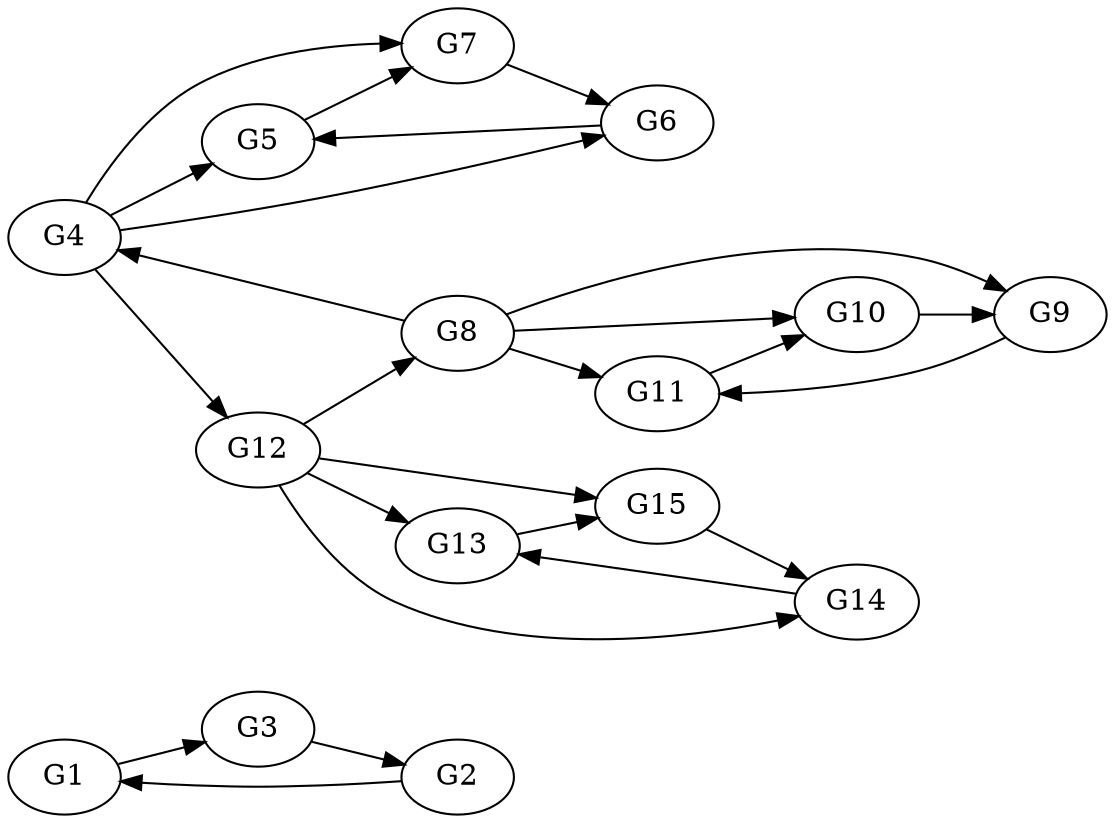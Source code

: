 digraph "Example" {
	rankdir=LR;
	"G1";
	"G2";
	"G3";
	"G4";
	"G5";
	"G6";
	"G7";
	"G8";
	"G9";
	"G10";
	"G11";
	"G12";
	"G13";
	"G14";
	"G15";
	"G1" -> "G3";
	"G2" -> "G1";
	"G3" -> "G2";
	"G4" -> "G5";
	"G4" -> "G6";
	"G4" -> "G7";
	"G5" -> "G7";
	"G6" -> "G5";
	"G7" -> "G6";
	"G8" -> "G9";
	"G8" -> "G10";
	"G8" -> "G11";
	"G9" -> "G11";
	"G10" -> "G9";
	"G11" -> "G10";
	"G12" -> "G13";
	"G12" -> "G14";
	"G12" -> "G15";
	"G13" -> "G15";
	"G14" -> "G13";
	"G15" -> "G14";
	"G4" -> "G12";
	"G8" -> "G4";
	"G12" -> "G8";
}